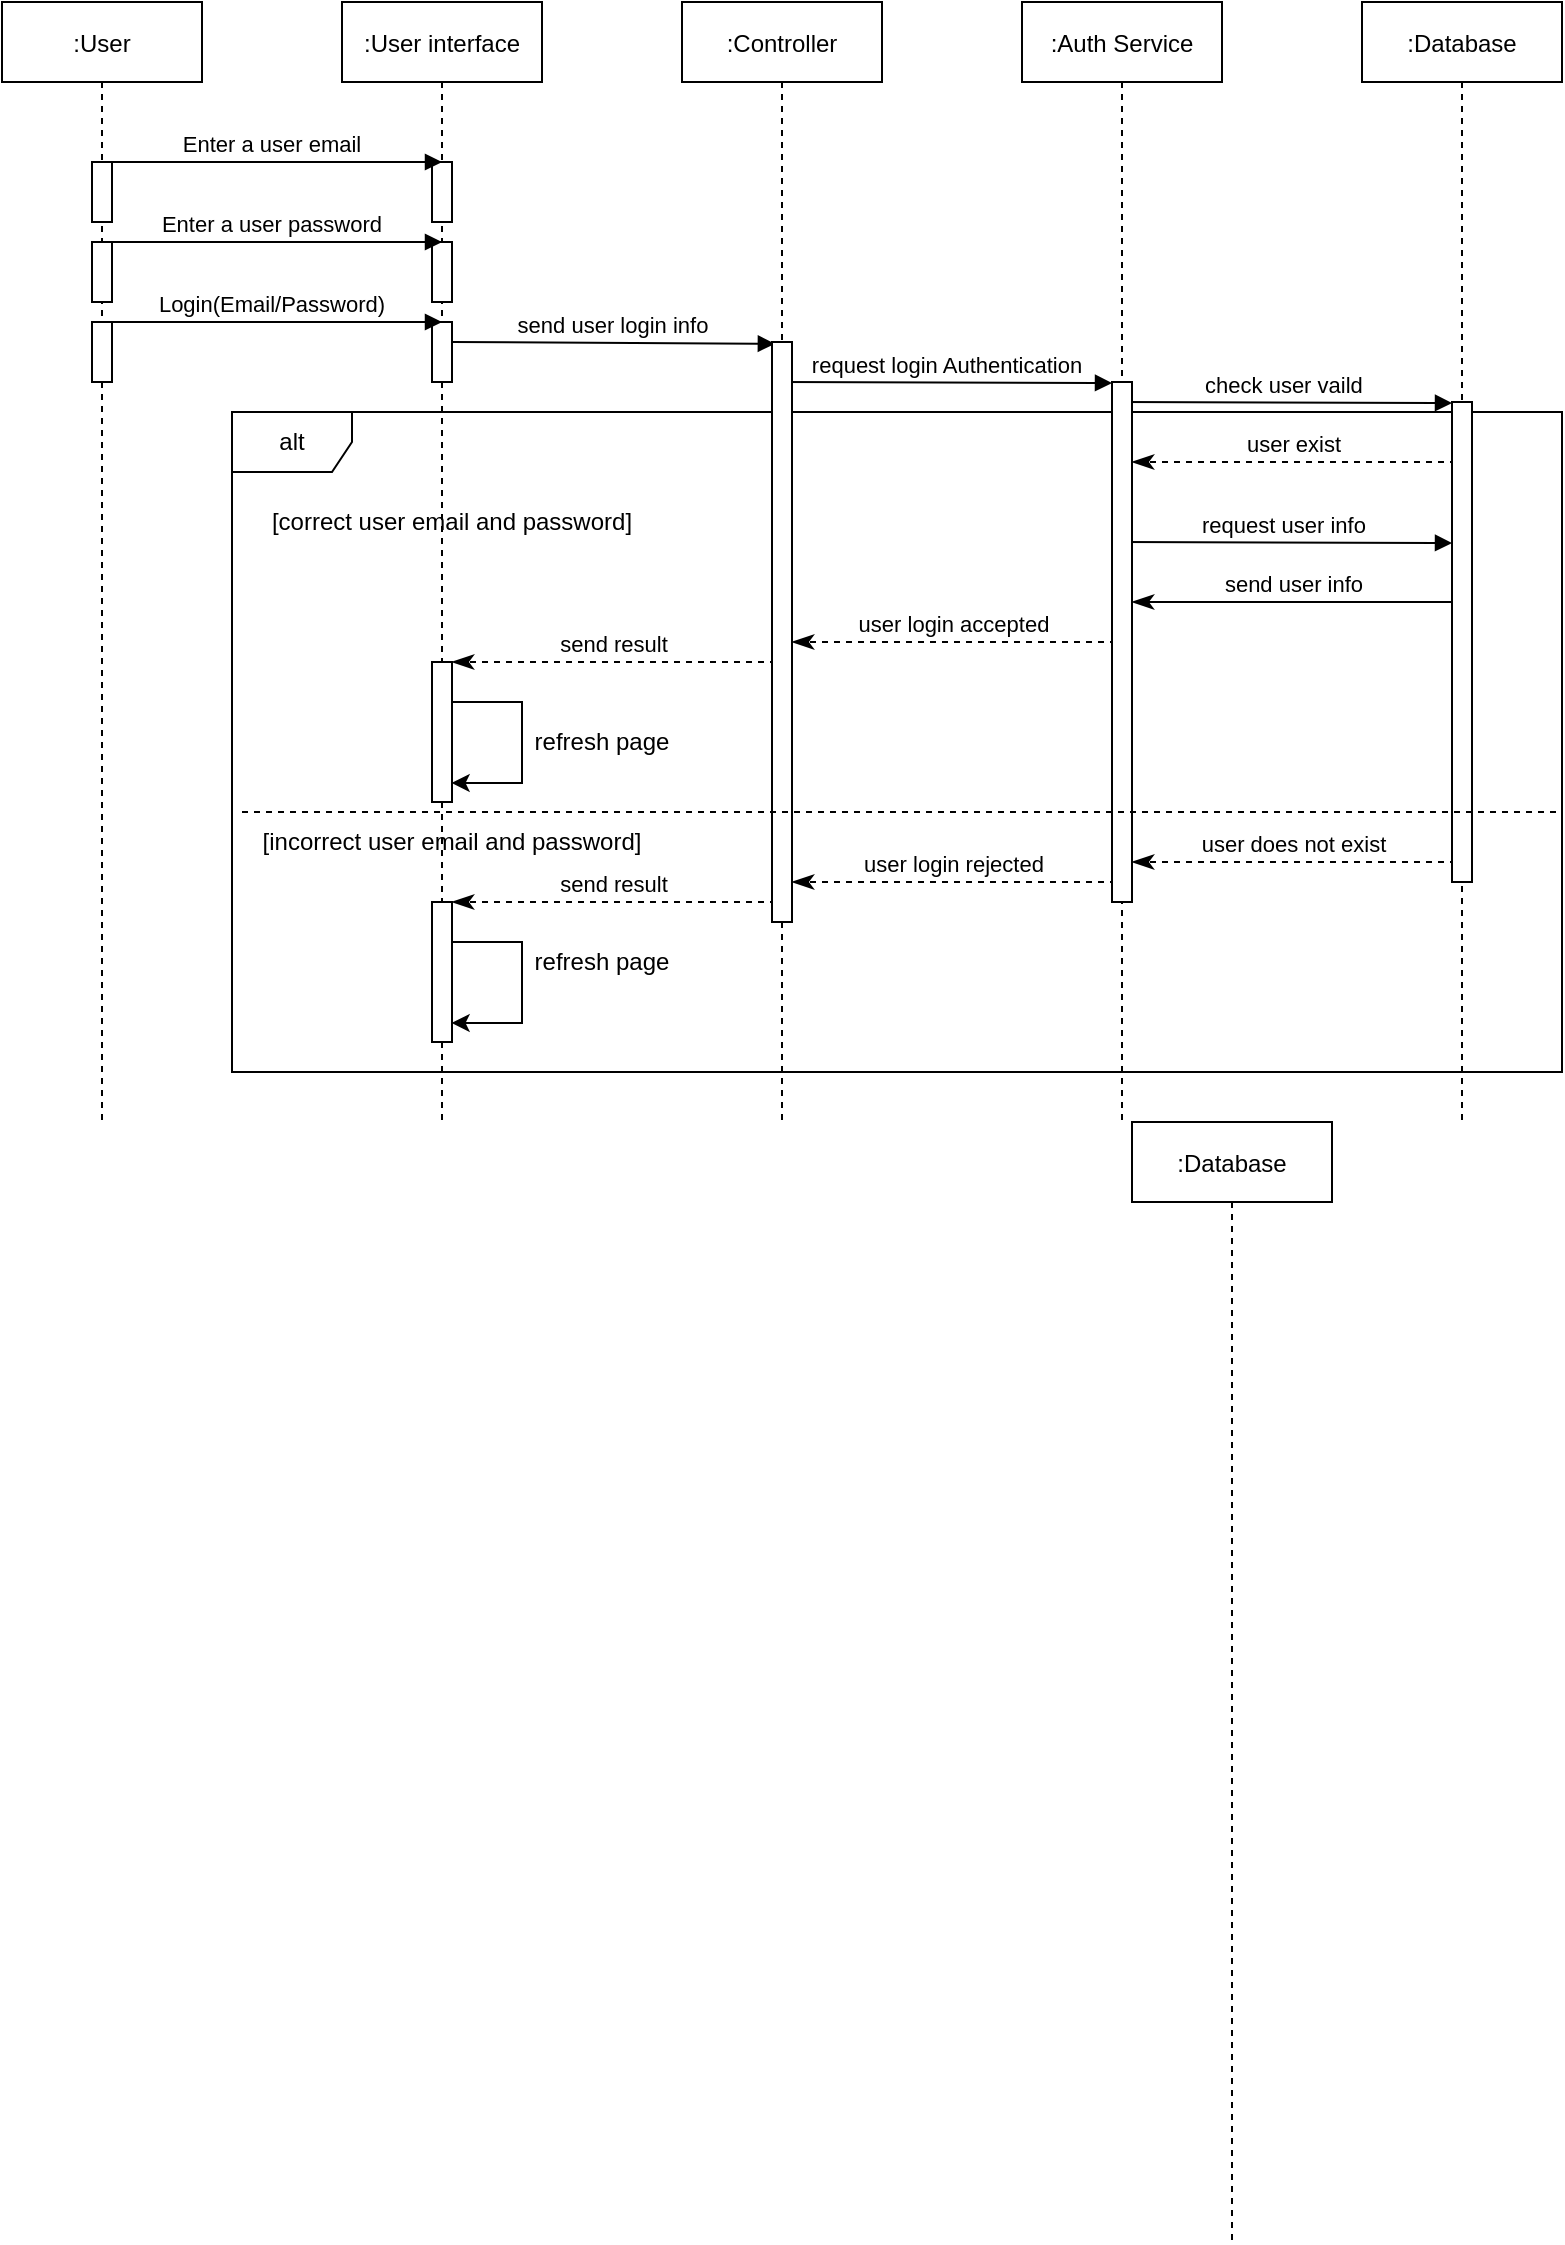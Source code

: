 <mxfile version="14.6.10" type="device" pages="3"><diagram id="kgpKYQtTHZ0yAKxKKP6v" name="Page-1"><mxGraphModel dx="1008" dy="818" grid="1" gridSize="10" guides="1" tooltips="1" connect="1" arrows="1" fold="1" page="1" pageScale="1" pageWidth="850" pageHeight="1100" math="0" shadow="0"><root><mxCell id="0"/><mxCell id="1" parent="0"/><mxCell id="3nuBFxr9cyL0pnOWT2aG-5" value=":User" style="shape=umlLifeline;perimeter=lifelinePerimeter;container=0;collapsible=0;recursiveResize=0;rounded=0;shadow=0;strokeWidth=1;size=40;" parent="1" vertex="1"><mxGeometry x="20" y="40" width="100" height="560" as="geometry"/></mxCell><mxCell id="Itcz42v8uCvprXl1LvHy-31" value=":User interface" style="shape=umlLifeline;perimeter=lifelinePerimeter;container=0;collapsible=0;recursiveResize=0;rounded=0;shadow=0;strokeWidth=1;size=40;" parent="1" vertex="1"><mxGeometry x="190" y="40" width="100" height="560" as="geometry"/></mxCell><mxCell id="Itcz42v8uCvprXl1LvHy-32" value=":Controller" style="shape=umlLifeline;perimeter=lifelinePerimeter;container=0;collapsible=0;recursiveResize=0;rounded=0;shadow=0;strokeWidth=1;size=40;" parent="1" vertex="1"><mxGeometry x="360" y="40" width="100" height="560" as="geometry"/></mxCell><mxCell id="Itcz42v8uCvprXl1LvHy-33" value=":Auth Service" style="shape=umlLifeline;perimeter=lifelinePerimeter;container=0;collapsible=0;recursiveResize=0;rounded=0;shadow=0;strokeWidth=1;size=40;" parent="1" vertex="1"><mxGeometry x="530" y="40" width="100" height="560" as="geometry"/></mxCell><mxCell id="Itcz42v8uCvprXl1LvHy-34" value=":Database" style="shape=umlLifeline;perimeter=lifelinePerimeter;container=0;collapsible=0;recursiveResize=0;rounded=0;shadow=0;strokeWidth=1;size=40;" parent="1" vertex="1"><mxGeometry x="700" y="40" width="100" height="560" as="geometry"/></mxCell><mxCell id="Itcz42v8uCvprXl1LvHy-43" value="" style="points=[];perimeter=orthogonalPerimeter;rounded=0;shadow=0;strokeWidth=1;" parent="1" vertex="1"><mxGeometry x="65" y="120" width="10" height="30" as="geometry"/></mxCell><mxCell id="Itcz42v8uCvprXl1LvHy-44" value="" style="points=[];perimeter=orthogonalPerimeter;rounded=0;shadow=0;strokeWidth=1;" parent="1" vertex="1"><mxGeometry x="235" y="120" width="10" height="30" as="geometry"/></mxCell><mxCell id="Itcz42v8uCvprXl1LvHy-45" value="" style="points=[];perimeter=orthogonalPerimeter;rounded=0;shadow=0;strokeWidth=1;" parent="1" vertex="1"><mxGeometry x="65" y="160" width="10" height="30" as="geometry"/></mxCell><mxCell id="Itcz42v8uCvprXl1LvHy-46" value="" style="points=[];perimeter=orthogonalPerimeter;rounded=0;shadow=0;strokeWidth=1;" parent="1" vertex="1"><mxGeometry x="65" y="200" width="10" height="30" as="geometry"/></mxCell><mxCell id="Itcz42v8uCvprXl1LvHy-47" value="" style="points=[];perimeter=orthogonalPerimeter;rounded=0;shadow=0;strokeWidth=1;" parent="1" vertex="1"><mxGeometry x="235" y="160" width="10" height="30" as="geometry"/></mxCell><mxCell id="Itcz42v8uCvprXl1LvHy-41" value="Enter a user password" style="verticalAlign=bottom;endArrow=block;shadow=0;strokeWidth=1;" parent="1" edge="1"><mxGeometry relative="1" as="geometry"><mxPoint x="70" y="160" as="sourcePoint"/><mxPoint x="240" y="160" as="targetPoint"/></mxGeometry></mxCell><mxCell id="Itcz42v8uCvprXl1LvHy-36" value="Enter a user email" style="verticalAlign=bottom;endArrow=block;shadow=0;strokeWidth=1;" parent="1" edge="1"><mxGeometry relative="1" as="geometry"><mxPoint x="70" y="120" as="sourcePoint"/><mxPoint x="240" y="120" as="targetPoint"/></mxGeometry></mxCell><mxCell id="Itcz42v8uCvprXl1LvHy-48" value="" style="points=[];perimeter=orthogonalPerimeter;rounded=0;shadow=0;strokeWidth=1;" parent="1" vertex="1"><mxGeometry x="235" y="200" width="10" height="30" as="geometry"/></mxCell><mxCell id="Itcz42v8uCvprXl1LvHy-39" value="Login(Email/Password)" style="verticalAlign=bottom;endArrow=block;shadow=0;strokeWidth=1;" parent="1" edge="1"><mxGeometry relative="1" as="geometry"><mxPoint x="70" y="200" as="sourcePoint"/><mxPoint x="240" y="200" as="targetPoint"/></mxGeometry></mxCell><mxCell id="Itcz42v8uCvprXl1LvHy-49" value="request login Authentication" style="verticalAlign=bottom;endArrow=block;shadow=0;strokeWidth=1;" parent="1" edge="1"><mxGeometry relative="1" as="geometry"><mxPoint x="410" y="230" as="sourcePoint"/><mxPoint x="575" y="230.5" as="targetPoint"/></mxGeometry></mxCell><mxCell id="Itcz42v8uCvprXl1LvHy-51" value="check user vaild " style="verticalAlign=bottom;endArrow=block;shadow=0;strokeWidth=1;" parent="1" edge="1"><mxGeometry relative="1" as="geometry"><mxPoint x="580" y="240" as="sourcePoint"/><mxPoint x="745" y="240.5" as="targetPoint"/><Array as="points"/></mxGeometry></mxCell><mxCell id="Itcz42v8uCvprXl1LvHy-37" value="send user login info" style="verticalAlign=bottom;endArrow=block;shadow=0;strokeWidth=1;entryX=0.144;entryY=0.003;entryDx=0;entryDy=0;entryPerimeter=0;" parent="1" target="Itcz42v8uCvprXl1LvHy-52" edge="1"><mxGeometry relative="1" as="geometry"><mxPoint x="245" y="210" as="sourcePoint"/><mxPoint x="400" y="211" as="targetPoint"/></mxGeometry></mxCell><mxCell id="Itcz42v8uCvprXl1LvHy-55" value="alt" style="shape=umlFrame;whiteSpace=wrap;html=1;" parent="1" vertex="1"><mxGeometry x="135" y="245" width="665" height="330" as="geometry"/></mxCell><mxCell id="Itcz42v8uCvprXl1LvHy-56" value="user exist" style="verticalAlign=bottom;endArrow=classicThin;endSize=8;shadow=0;strokeWidth=1;endFill=1;dashed=1;" parent="1" edge="1"><mxGeometry relative="1" as="geometry"><mxPoint x="585" y="270" as="targetPoint"/><mxPoint x="747" y="270" as="sourcePoint"/></mxGeometry></mxCell><mxCell id="Itcz42v8uCvprXl1LvHy-57" value="request user info " style="verticalAlign=bottom;endArrow=block;shadow=0;strokeWidth=1;" parent="1" edge="1"><mxGeometry relative="1" as="geometry"><mxPoint x="580" y="310" as="sourcePoint"/><mxPoint x="745" y="310.5" as="targetPoint"/><Array as="points"/></mxGeometry></mxCell><mxCell id="Itcz42v8uCvprXl1LvHy-58" value="send user info" style="verticalAlign=bottom;endArrow=classicThin;endSize=8;shadow=0;strokeWidth=1;endFill=1;" parent="1" edge="1"><mxGeometry relative="1" as="geometry"><mxPoint x="585" y="340" as="targetPoint"/><mxPoint x="747" y="340" as="sourcePoint"/></mxGeometry></mxCell><mxCell id="Itcz42v8uCvprXl1LvHy-60" value="user login accepted" style="verticalAlign=bottom;endArrow=classicThin;endSize=8;shadow=0;strokeWidth=1;endFill=1;dashed=1;" parent="1" edge="1"><mxGeometry relative="1" as="geometry"><mxPoint x="415" y="360" as="targetPoint"/><mxPoint x="577" y="360" as="sourcePoint"/></mxGeometry></mxCell><mxCell id="Itcz42v8uCvprXl1LvHy-61" value="send result" style="verticalAlign=bottom;endArrow=classicThin;endSize=8;shadow=0;strokeWidth=1;endFill=1;dashed=1;" parent="1" edge="1"><mxGeometry relative="1" as="geometry"><mxPoint x="245" y="370" as="targetPoint"/><mxPoint x="407" y="370" as="sourcePoint"/></mxGeometry></mxCell><mxCell id="Itcz42v8uCvprXl1LvHy-62" value="" style="points=[];perimeter=orthogonalPerimeter;rounded=0;shadow=0;strokeWidth=1;" parent="1" vertex="1"><mxGeometry x="235" y="370" width="10" height="70" as="geometry"/></mxCell><mxCell id="Itcz42v8uCvprXl1LvHy-64" value="" style="endArrow=classic;html=1;rounded=0;edgeStyle=orthogonalEdgeStyle;entryX=0.982;entryY=0.864;entryDx=0;entryDy=0;entryPerimeter=0;" parent="1" target="Itcz42v8uCvprXl1LvHy-62" edge="1"><mxGeometry width="50" height="50" relative="1" as="geometry"><mxPoint x="245" y="400" as="sourcePoint"/><mxPoint x="295" y="350" as="targetPoint"/><Array as="points"><mxPoint x="245" y="390"/><mxPoint x="280" y="390"/><mxPoint x="280" y="431"/></Array></mxGeometry></mxCell><mxCell id="Itcz42v8uCvprXl1LvHy-65" value="refresh page" style="text;html=1;strokeColor=none;fillColor=none;align=center;verticalAlign=middle;whiteSpace=wrap;rounded=0;" parent="1" vertex="1"><mxGeometry x="280" y="390" width="80" height="40" as="geometry"/></mxCell><mxCell id="Itcz42v8uCvprXl1LvHy-66" value="user does not exist" style="verticalAlign=bottom;endArrow=classicThin;endSize=8;shadow=0;strokeWidth=1;endFill=1;dashed=1;" parent="1" edge="1"><mxGeometry relative="1" as="geometry"><mxPoint x="585" y="470" as="targetPoint"/><mxPoint x="747" y="470" as="sourcePoint"/></mxGeometry></mxCell><mxCell id="Itcz42v8uCvprXl1LvHy-54" value="" style="points=[];perimeter=orthogonalPerimeter;rounded=0;shadow=0;strokeWidth=1;" parent="1" vertex="1"><mxGeometry x="745" y="240" width="10" height="240" as="geometry"/></mxCell><mxCell id="Itcz42v8uCvprXl1LvHy-67" value="user login rejected" style="verticalAlign=bottom;endArrow=classicThin;endSize=8;shadow=0;strokeWidth=1;endFill=1;dashed=1;" parent="1" edge="1"><mxGeometry relative="1" as="geometry"><mxPoint x="415" y="480" as="targetPoint"/><mxPoint x="577" y="480" as="sourcePoint"/></mxGeometry></mxCell><mxCell id="Itcz42v8uCvprXl1LvHy-53" value="" style="points=[];perimeter=orthogonalPerimeter;rounded=0;shadow=0;strokeWidth=1;" parent="1" vertex="1"><mxGeometry x="575" y="230" width="10" height="260" as="geometry"/></mxCell><mxCell id="Itcz42v8uCvprXl1LvHy-68" value="" style="points=[];perimeter=orthogonalPerimeter;rounded=0;shadow=0;strokeWidth=1;" parent="1" vertex="1"><mxGeometry x="235" y="490" width="10" height="70" as="geometry"/></mxCell><mxCell id="Itcz42v8uCvprXl1LvHy-69" value="" style="endArrow=classic;html=1;rounded=0;edgeStyle=orthogonalEdgeStyle;entryX=0.982;entryY=0.864;entryDx=0;entryDy=0;entryPerimeter=0;" parent="1" target="Itcz42v8uCvprXl1LvHy-68" edge="1"><mxGeometry width="50" height="50" relative="1" as="geometry"><mxPoint x="245" y="520" as="sourcePoint"/><mxPoint x="295" y="470" as="targetPoint"/><Array as="points"><mxPoint x="245" y="510"/><mxPoint x="280" y="510"/><mxPoint x="280" y="551"/></Array></mxGeometry></mxCell><mxCell id="Itcz42v8uCvprXl1LvHy-70" value="refresh page" style="text;html=1;strokeColor=none;fillColor=none;align=center;verticalAlign=middle;whiteSpace=wrap;rounded=0;" parent="1" vertex="1"><mxGeometry x="280" y="500" width="80" height="40" as="geometry"/></mxCell><mxCell id="Itcz42v8uCvprXl1LvHy-71" value="send result" style="verticalAlign=bottom;endArrow=classicThin;endSize=8;shadow=0;strokeWidth=1;endFill=1;dashed=1;" parent="1" edge="1"><mxGeometry relative="1" as="geometry"><mxPoint x="245" y="490" as="targetPoint"/><mxPoint x="407" y="490" as="sourcePoint"/></mxGeometry></mxCell><mxCell id="Itcz42v8uCvprXl1LvHy-52" value="" style="points=[];perimeter=orthogonalPerimeter;rounded=0;shadow=0;strokeWidth=1;" parent="1" vertex="1"><mxGeometry x="405" y="210" width="10" height="290" as="geometry"/></mxCell><mxCell id="Itcz42v8uCvprXl1LvHy-73" value="" style="line;strokeWidth=1;rotatable=0;dashed=1;labelPosition=right;align=left;verticalAlign=middle;spacingTop=0;spacingLeft=6;points=[];portConstraint=eastwest;" parent="1" vertex="1"><mxGeometry x="140" y="440" width="660" height="10" as="geometry"/></mxCell><mxCell id="Itcz42v8uCvprXl1LvHy-74" value="[correct user email and password]" style="text;html=1;strokeColor=none;fillColor=none;align=center;verticalAlign=middle;whiteSpace=wrap;rounded=0;dashed=1;" parent="1" vertex="1"><mxGeometry x="140" y="290" width="210" height="20" as="geometry"/></mxCell><mxCell id="Itcz42v8uCvprXl1LvHy-75" value="[incorrect user email and password]" style="text;html=1;strokeColor=none;fillColor=none;align=center;verticalAlign=middle;whiteSpace=wrap;rounded=0;dashed=1;" parent="1" vertex="1"><mxGeometry x="140" y="450" width="210" height="20" as="geometry"/></mxCell><mxCell id="Hnv7I8u5Eu2FhkSRjgRp-1" value=":Database" style="shape=umlLifeline;perimeter=lifelinePerimeter;container=0;collapsible=0;recursiveResize=0;rounded=0;shadow=0;strokeWidth=1;size=40;" vertex="1" parent="1"><mxGeometry x="585" y="600" width="100" height="560" as="geometry"/></mxCell></root></mxGraphModel></diagram><diagram id="tSuJs2HYJatroYY8gUTK" name="Page-2"><mxGraphModel dx="1008" dy="818" grid="1" gridSize="10" guides="1" tooltips="1" connect="1" arrows="1" fold="1" page="1" pageScale="1" pageWidth="1169" pageHeight="827" math="0" shadow="0"><root><mxCell id="wAZf-ksZt26xLZJn3dgp-0"/><mxCell id="wAZf-ksZt26xLZJn3dgp-1" parent="wAZf-ksZt26xLZJn3dgp-0"/><mxCell id="C8UJcNnkvQVi2XUB7DKE-0" value="user does not exist" style="verticalAlign=bottom;endArrow=classicThin;endSize=8;shadow=0;strokeWidth=1;endFill=1;dashed=1;" edge="1" parent="wAZf-ksZt26xLZJn3dgp-1"><mxGeometry relative="1" as="geometry"><mxPoint x="595" y="540" as="targetPoint"/><mxPoint x="757" y="540" as="sourcePoint"/></mxGeometry></mxCell><mxCell id="C8UJcNnkvQVi2XUB7DKE-1" value=":User Repository" style="shape=umlLifeline;perimeter=lifelinePerimeter;container=0;collapsible=0;recursiveResize=0;rounded=0;shadow=0;strokeWidth=1;size=40;" vertex="1" parent="wAZf-ksZt26xLZJn3dgp-1"><mxGeometry x="705" y="100" width="100" height="560" as="geometry"/></mxCell><mxCell id="C8UJcNnkvQVi2XUB7DKE-2" value=":User" style="shape=umlLifeline;perimeter=lifelinePerimeter;container=0;collapsible=0;recursiveResize=0;rounded=0;shadow=0;strokeWidth=1;size=40;" vertex="1" parent="wAZf-ksZt26xLZJn3dgp-1"><mxGeometry x="30" y="100" width="100" height="560" as="geometry"/></mxCell><mxCell id="C8UJcNnkvQVi2XUB7DKE-3" value=":User interface" style="shape=umlLifeline;perimeter=lifelinePerimeter;container=0;collapsible=0;recursiveResize=0;rounded=0;shadow=0;strokeWidth=1;size=40;" vertex="1" parent="wAZf-ksZt26xLZJn3dgp-1"><mxGeometry x="200" y="100" width="100" height="560" as="geometry"/></mxCell><mxCell id="C8UJcNnkvQVi2XUB7DKE-4" value=":Controller" style="shape=umlLifeline;perimeter=lifelinePerimeter;container=0;collapsible=0;recursiveResize=0;rounded=0;shadow=0;strokeWidth=1;size=40;" vertex="1" parent="wAZf-ksZt26xLZJn3dgp-1"><mxGeometry x="370" y="100" width="100" height="560" as="geometry"/></mxCell><mxCell id="C8UJcNnkvQVi2XUB7DKE-5" value=":Auth Service" style="shape=umlLifeline;perimeter=lifelinePerimeter;container=0;collapsible=0;recursiveResize=0;rounded=0;shadow=0;strokeWidth=1;size=40;" vertex="1" parent="wAZf-ksZt26xLZJn3dgp-1"><mxGeometry x="540" y="100" width="100" height="560" as="geometry"/></mxCell><mxCell id="C8UJcNnkvQVi2XUB7DKE-6" value=":Database" style="shape=umlLifeline;perimeter=lifelinePerimeter;container=0;collapsible=0;recursiveResize=0;rounded=0;shadow=0;strokeWidth=1;size=40;" vertex="1" parent="wAZf-ksZt26xLZJn3dgp-1"><mxGeometry x="875" y="100" width="100" height="560" as="geometry"/></mxCell><mxCell id="C8UJcNnkvQVi2XUB7DKE-7" value="" style="points=[];perimeter=orthogonalPerimeter;rounded=0;shadow=0;strokeWidth=1;" vertex="1" parent="wAZf-ksZt26xLZJn3dgp-1"><mxGeometry x="75" y="180" width="10" height="30" as="geometry"/></mxCell><mxCell id="C8UJcNnkvQVi2XUB7DKE-8" value="" style="points=[];perimeter=orthogonalPerimeter;rounded=0;shadow=0;strokeWidth=1;" vertex="1" parent="wAZf-ksZt26xLZJn3dgp-1"><mxGeometry x="245" y="180" width="10" height="30" as="geometry"/></mxCell><mxCell id="C8UJcNnkvQVi2XUB7DKE-9" value="" style="points=[];perimeter=orthogonalPerimeter;rounded=0;shadow=0;strokeWidth=1;" vertex="1" parent="wAZf-ksZt26xLZJn3dgp-1"><mxGeometry x="75" y="220" width="10" height="30" as="geometry"/></mxCell><mxCell id="C8UJcNnkvQVi2XUB7DKE-10" value="" style="points=[];perimeter=orthogonalPerimeter;rounded=0;shadow=0;strokeWidth=1;" vertex="1" parent="wAZf-ksZt26xLZJn3dgp-1"><mxGeometry x="75" y="260" width="10" height="30" as="geometry"/></mxCell><mxCell id="C8UJcNnkvQVi2XUB7DKE-11" value="" style="points=[];perimeter=orthogonalPerimeter;rounded=0;shadow=0;strokeWidth=1;" vertex="1" parent="wAZf-ksZt26xLZJn3dgp-1"><mxGeometry x="245" y="220" width="10" height="30" as="geometry"/></mxCell><mxCell id="C8UJcNnkvQVi2XUB7DKE-12" value="Enter a user password" style="verticalAlign=bottom;endArrow=block;shadow=0;strokeWidth=1;" edge="1" parent="wAZf-ksZt26xLZJn3dgp-1"><mxGeometry relative="1" as="geometry"><mxPoint x="80" y="220" as="sourcePoint"/><mxPoint x="250" y="220" as="targetPoint"/></mxGeometry></mxCell><mxCell id="C8UJcNnkvQVi2XUB7DKE-13" value="Enter a user email" style="verticalAlign=bottom;endArrow=block;shadow=0;strokeWidth=1;" edge="1" parent="wAZf-ksZt26xLZJn3dgp-1"><mxGeometry relative="1" as="geometry"><mxPoint x="80" y="180" as="sourcePoint"/><mxPoint x="250" y="180" as="targetPoint"/></mxGeometry></mxCell><mxCell id="C8UJcNnkvQVi2XUB7DKE-14" value="" style="points=[];perimeter=orthogonalPerimeter;rounded=0;shadow=0;strokeWidth=1;" vertex="1" parent="wAZf-ksZt26xLZJn3dgp-1"><mxGeometry x="245" y="260" width="10" height="30" as="geometry"/></mxCell><mxCell id="C8UJcNnkvQVi2XUB7DKE-15" value="Login(Email/Password)" style="verticalAlign=bottom;endArrow=block;shadow=0;strokeWidth=1;" edge="1" parent="wAZf-ksZt26xLZJn3dgp-1"><mxGeometry relative="1" as="geometry"><mxPoint x="80" y="260" as="sourcePoint"/><mxPoint x="250" y="260" as="targetPoint"/></mxGeometry></mxCell><mxCell id="C8UJcNnkvQVi2XUB7DKE-16" value="request login Authentication" style="verticalAlign=bottom;endArrow=block;shadow=0;strokeWidth=1;" edge="1" parent="wAZf-ksZt26xLZJn3dgp-1"><mxGeometry relative="1" as="geometry"><mxPoint x="420" y="290" as="sourcePoint"/><mxPoint x="585" y="290.5" as="targetPoint"/></mxGeometry></mxCell><mxCell id="C8UJcNnkvQVi2XUB7DKE-17" value="find user" style="verticalAlign=bottom;endArrow=block;shadow=0;strokeWidth=1;" edge="1" parent="wAZf-ksZt26xLZJn3dgp-1"><mxGeometry relative="1" as="geometry"><mxPoint x="755" y="330" as="sourcePoint"/><mxPoint x="920" y="330.5" as="targetPoint"/><Array as="points"/></mxGeometry></mxCell><mxCell id="C8UJcNnkvQVi2XUB7DKE-18" value="send user login info" style="verticalAlign=bottom;endArrow=block;shadow=0;strokeWidth=1;entryX=0.144;entryY=0.003;entryDx=0;entryDy=0;entryPerimeter=0;" edge="1" parent="wAZf-ksZt26xLZJn3dgp-1" target="C8UJcNnkvQVi2XUB7DKE-36"><mxGeometry relative="1" as="geometry"><mxPoint x="255" y="270" as="sourcePoint"/><mxPoint x="410" y="271" as="targetPoint"/></mxGeometry></mxCell><mxCell id="C8UJcNnkvQVi2XUB7DKE-19" value="alt" style="shape=umlFrame;whiteSpace=wrap;html=1;" vertex="1" parent="wAZf-ksZt26xLZJn3dgp-1"><mxGeometry x="135" y="300" width="840" height="390" as="geometry"/></mxCell><mxCell id="C8UJcNnkvQVi2XUB7DKE-20" value="send user" style="verticalAlign=bottom;endArrow=classicThin;endSize=8;shadow=0;strokeWidth=1;endFill=1;" edge="1" parent="wAZf-ksZt26xLZJn3dgp-1"><mxGeometry relative="1" as="geometry"><mxPoint x="760" y="359.5" as="targetPoint"/><mxPoint x="922" y="359.5" as="sourcePoint"/></mxGeometry></mxCell><mxCell id="C8UJcNnkvQVi2XUB7DKE-21" value="request user info " style="verticalAlign=bottom;endArrow=block;shadow=0;strokeWidth=1;" edge="1" parent="wAZf-ksZt26xLZJn3dgp-1"><mxGeometry relative="1" as="geometry"><mxPoint x="585" y="320" as="sourcePoint"/><mxPoint x="750" y="320.5" as="targetPoint"/><Array as="points"/></mxGeometry></mxCell><mxCell id="C8UJcNnkvQVi2XUB7DKE-22" value="send user info" style="verticalAlign=bottom;endArrow=classicThin;endSize=8;shadow=0;strokeWidth=1;endFill=1;" edge="1" parent="wAZf-ksZt26xLZJn3dgp-1"><mxGeometry relative="1" as="geometry"><mxPoint x="595" y="379.5" as="targetPoint"/><mxPoint x="757" y="379.5" as="sourcePoint"/></mxGeometry></mxCell><mxCell id="C8UJcNnkvQVi2XUB7DKE-23" value="user login accepted" style="verticalAlign=bottom;endArrow=classicThin;endSize=8;shadow=0;strokeWidth=1;endFill=1;dashed=1;" edge="1" parent="wAZf-ksZt26xLZJn3dgp-1"><mxGeometry relative="1" as="geometry"><mxPoint x="425" y="420" as="targetPoint"/><mxPoint x="587" y="420" as="sourcePoint"/></mxGeometry></mxCell><mxCell id="C8UJcNnkvQVi2XUB7DKE-24" value="send result" style="verticalAlign=bottom;endArrow=classicThin;endSize=8;shadow=0;strokeWidth=1;endFill=1;dashed=1;" edge="1" parent="wAZf-ksZt26xLZJn3dgp-1"><mxGeometry relative="1" as="geometry"><mxPoint x="255" y="430" as="targetPoint"/><mxPoint x="417" y="430" as="sourcePoint"/></mxGeometry></mxCell><mxCell id="C8UJcNnkvQVi2XUB7DKE-25" value="" style="points=[];perimeter=orthogonalPerimeter;rounded=0;shadow=0;strokeWidth=1;" vertex="1" parent="wAZf-ksZt26xLZJn3dgp-1"><mxGeometry x="245" y="430" width="10" height="70" as="geometry"/></mxCell><mxCell id="C8UJcNnkvQVi2XUB7DKE-26" value="" style="endArrow=classic;html=1;rounded=0;edgeStyle=orthogonalEdgeStyle;entryX=0.982;entryY=0.864;entryDx=0;entryDy=0;entryPerimeter=0;" edge="1" parent="wAZf-ksZt26xLZJn3dgp-1" target="C8UJcNnkvQVi2XUB7DKE-25"><mxGeometry width="50" height="50" relative="1" as="geometry"><mxPoint x="255" y="460" as="sourcePoint"/><mxPoint x="305" y="410" as="targetPoint"/><Array as="points"><mxPoint x="255" y="450"/><mxPoint x="290" y="450"/><mxPoint x="290" y="491"/></Array></mxGeometry></mxCell><mxCell id="C8UJcNnkvQVi2XUB7DKE-27" value="refresh page" style="text;html=1;strokeColor=none;fillColor=none;align=center;verticalAlign=middle;whiteSpace=wrap;rounded=0;" vertex="1" parent="wAZf-ksZt26xLZJn3dgp-1"><mxGeometry x="290" y="450" width="80" height="40" as="geometry"/></mxCell><mxCell id="C8UJcNnkvQVi2XUB7DKE-28" value="user does not exist" style="verticalAlign=bottom;endArrow=classicThin;endSize=8;shadow=0;strokeWidth=1;endFill=1;dashed=1;" edge="1" parent="wAZf-ksZt26xLZJn3dgp-1"><mxGeometry relative="1" as="geometry"><mxPoint x="760" y="529.5" as="targetPoint"/><mxPoint x="922" y="529.5" as="sourcePoint"/></mxGeometry></mxCell><mxCell id="C8UJcNnkvQVi2XUB7DKE-29" value="" style="points=[];perimeter=orthogonalPerimeter;rounded=0;shadow=0;strokeWidth=1;" vertex="1" parent="wAZf-ksZt26xLZJn3dgp-1"><mxGeometry x="920" y="330" width="10" height="210" as="geometry"/></mxCell><mxCell id="C8UJcNnkvQVi2XUB7DKE-30" value="user login rejected" style="verticalAlign=bottom;endArrow=classicThin;endSize=8;shadow=0;strokeWidth=1;endFill=1;dashed=1;" edge="1" parent="wAZf-ksZt26xLZJn3dgp-1"><mxGeometry relative="1" as="geometry"><mxPoint x="425" y="550" as="targetPoint"/><mxPoint x="587" y="550" as="sourcePoint"/></mxGeometry></mxCell><mxCell id="C8UJcNnkvQVi2XUB7DKE-31" value="" style="points=[];perimeter=orthogonalPerimeter;rounded=0;shadow=0;strokeWidth=1;" vertex="1" parent="wAZf-ksZt26xLZJn3dgp-1"><mxGeometry x="750" y="320" width="10" height="230" as="geometry"/></mxCell><mxCell id="C8UJcNnkvQVi2XUB7DKE-32" value="" style="points=[];perimeter=orthogonalPerimeter;rounded=0;shadow=0;strokeWidth=1;" vertex="1" parent="wAZf-ksZt26xLZJn3dgp-1"><mxGeometry x="245" y="560" width="10" height="70" as="geometry"/></mxCell><mxCell id="C8UJcNnkvQVi2XUB7DKE-33" value="" style="endArrow=classic;html=1;rounded=0;edgeStyle=orthogonalEdgeStyle;entryX=0.982;entryY=0.864;entryDx=0;entryDy=0;entryPerimeter=0;" edge="1" parent="wAZf-ksZt26xLZJn3dgp-1" target="C8UJcNnkvQVi2XUB7DKE-32"><mxGeometry width="50" height="50" relative="1" as="geometry"><mxPoint x="255" y="590" as="sourcePoint"/><mxPoint x="305" y="540" as="targetPoint"/><Array as="points"><mxPoint x="255" y="580"/><mxPoint x="290" y="580"/><mxPoint x="290" y="621"/></Array></mxGeometry></mxCell><mxCell id="C8UJcNnkvQVi2XUB7DKE-34" value="refresh page" style="text;html=1;strokeColor=none;fillColor=none;align=center;verticalAlign=middle;whiteSpace=wrap;rounded=0;" vertex="1" parent="wAZf-ksZt26xLZJn3dgp-1"><mxGeometry x="290" y="570" width="80" height="40" as="geometry"/></mxCell><mxCell id="C8UJcNnkvQVi2XUB7DKE-35" value="send result" style="verticalAlign=bottom;endArrow=classicThin;endSize=8;shadow=0;strokeWidth=1;endFill=1;dashed=1;" edge="1" parent="wAZf-ksZt26xLZJn3dgp-1"><mxGeometry relative="1" as="geometry"><mxPoint x="255" y="560" as="targetPoint"/><mxPoint x="417" y="560" as="sourcePoint"/></mxGeometry></mxCell><mxCell id="C8UJcNnkvQVi2XUB7DKE-36" value="" style="points=[];perimeter=orthogonalPerimeter;rounded=0;shadow=0;strokeWidth=1;" vertex="1" parent="wAZf-ksZt26xLZJn3dgp-1"><mxGeometry x="415" y="270" width="10" height="290" as="geometry"/></mxCell><mxCell id="C8UJcNnkvQVi2XUB7DKE-37" value="[correct user email and password]" style="text;html=1;strokeColor=none;fillColor=none;align=center;verticalAlign=middle;whiteSpace=wrap;rounded=0;dashed=1;" vertex="1" parent="wAZf-ksZt26xLZJn3dgp-1"><mxGeometry x="130" y="340" width="210" height="20" as="geometry"/></mxCell><mxCell id="C8UJcNnkvQVi2XUB7DKE-38" value="[incorrect user email and password]" style="text;html=1;strokeColor=none;fillColor=none;align=center;verticalAlign=middle;whiteSpace=wrap;rounded=0;dashed=1;" vertex="1" parent="wAZf-ksZt26xLZJn3dgp-1"><mxGeometry x="130" y="510" width="210" height="20" as="geometry"/></mxCell><mxCell id="C8UJcNnkvQVi2XUB7DKE-39" value="" style="points=[];perimeter=orthogonalPerimeter;rounded=0;shadow=0;strokeWidth=1;" vertex="1" parent="wAZf-ksZt26xLZJn3dgp-1"><mxGeometry x="585" y="290" width="10" height="260" as="geometry"/></mxCell><mxCell id="C8UJcNnkvQVi2XUB7DKE-40" value="" style="line;strokeWidth=1;rotatable=0;dashed=1;labelPosition=right;align=left;verticalAlign=middle;spacingTop=0;spacingLeft=6;points=[];portConstraint=eastwest;" vertex="1" parent="wAZf-ksZt26xLZJn3dgp-1"><mxGeometry x="135" y="500" width="840" height="10" as="geometry"/></mxCell><mxCell id="C8UJcNnkvQVi2XUB7DKE-41" value="&lt;h2&gt;&lt;font style=&quot;font-size: 18px&quot;&gt;Core UC2:Login&lt;/font&gt;&lt;/h2&gt;" style="text;html=1;strokeColor=none;fillColor=none;align=center;verticalAlign=middle;whiteSpace=wrap;rounded=0;" vertex="1" parent="wAZf-ksZt26xLZJn3dgp-1"><mxGeometry x="10" y="50" width="170" height="20" as="geometry"/></mxCell></root></mxGraphModel></diagram><diagram id="00p28686OhwuioHqxZ6d" name="Page-3"><mxGraphModel dx="1008" dy="818" grid="1" gridSize="10" guides="1" tooltips="1" connect="1" arrows="1" fold="1" page="1" pageScale="1" pageWidth="1169" pageHeight="827" math="0" shadow="0"><root><mxCell id="sMtqbpSzIsX4AgQHyg8z-0"/><mxCell id="sMtqbpSzIsX4AgQHyg8z-1" parent="sMtqbpSzIsX4AgQHyg8z-0"/><mxCell id="gVPoOO-kSRyinLkQzzeD-1" value=":User Repository" style="shape=umlLifeline;perimeter=lifelinePerimeter;container=0;collapsible=0;recursiveResize=0;rounded=0;shadow=0;strokeWidth=1;size=40;" vertex="1" parent="sMtqbpSzIsX4AgQHyg8z-1"><mxGeometry x="540" y="100" width="100" height="420" as="geometry"/></mxCell><mxCell id="gVPoOO-kSRyinLkQzzeD-2" value=":User" style="shape=umlLifeline;perimeter=lifelinePerimeter;container=0;collapsible=0;recursiveResize=0;rounded=0;shadow=0;strokeWidth=1;size=40;" vertex="1" parent="sMtqbpSzIsX4AgQHyg8z-1"><mxGeometry x="30" y="100" width="100" height="420" as="geometry"/></mxCell><mxCell id="gVPoOO-kSRyinLkQzzeD-3" value=":User interface" style="shape=umlLifeline;perimeter=lifelinePerimeter;container=0;collapsible=0;recursiveResize=0;rounded=0;shadow=0;strokeWidth=1;size=40;" vertex="1" parent="sMtqbpSzIsX4AgQHyg8z-1"><mxGeometry x="200" y="100" width="100" height="420" as="geometry"/></mxCell><mxCell id="gVPoOO-kSRyinLkQzzeD-4" value=":Controller" style="shape=umlLifeline;perimeter=lifelinePerimeter;container=0;collapsible=0;recursiveResize=0;rounded=0;shadow=0;strokeWidth=1;size=40;" vertex="1" parent="sMtqbpSzIsX4AgQHyg8z-1"><mxGeometry x="370" y="100" width="100" height="420" as="geometry"/></mxCell><mxCell id="gVPoOO-kSRyinLkQzzeD-6" value=":Database" style="shape=umlLifeline;perimeter=lifelinePerimeter;container=0;collapsible=0;recursiveResize=0;rounded=0;shadow=0;strokeWidth=1;size=40;" vertex="1" parent="sMtqbpSzIsX4AgQHyg8z-1"><mxGeometry x="710" y="100" width="100" height="420" as="geometry"/></mxCell><mxCell id="gVPoOO-kSRyinLkQzzeD-10" value="" style="points=[];perimeter=orthogonalPerimeter;rounded=0;shadow=0;strokeWidth=1;" vertex="1" parent="sMtqbpSzIsX4AgQHyg8z-1"><mxGeometry x="75" y="260" width="10" height="30" as="geometry"/></mxCell><mxCell id="gVPoOO-kSRyinLkQzzeD-14" value="" style="points=[];perimeter=orthogonalPerimeter;rounded=0;shadow=0;strokeWidth=1;" vertex="1" parent="sMtqbpSzIsX4AgQHyg8z-1"><mxGeometry x="245" y="260" width="10" height="30" as="geometry"/></mxCell><mxCell id="gVPoOO-kSRyinLkQzzeD-15" value="Click Logout" style="verticalAlign=bottom;endArrow=block;shadow=0;strokeWidth=1;" edge="1" parent="sMtqbpSzIsX4AgQHyg8z-1"><mxGeometry relative="1" as="geometry"><mxPoint x="80" y="260" as="sourcePoint"/><mxPoint x="250" y="260" as="targetPoint"/></mxGeometry></mxCell><mxCell id="gVPoOO-kSRyinLkQzzeD-16" value="request logout(user_email:str)" style="verticalAlign=bottom;endArrow=block;shadow=0;strokeWidth=1;" edge="1" parent="sMtqbpSzIsX4AgQHyg8z-1"><mxGeometry relative="1" as="geometry"><mxPoint x="420" y="290" as="sourcePoint"/><mxPoint x="585" y="290.5" as="targetPoint"/></mxGeometry></mxCell><mxCell id="gVPoOO-kSRyinLkQzzeD-18" value="logout()" style="verticalAlign=bottom;endArrow=block;shadow=0;strokeWidth=1;entryX=0.144;entryY=0.003;entryDx=0;entryDy=0;entryPerimeter=0;" edge="1" parent="sMtqbpSzIsX4AgQHyg8z-1" target="gVPoOO-kSRyinLkQzzeD-36"><mxGeometry relative="1" as="geometry"><mxPoint x="255" y="270" as="sourcePoint"/><mxPoint x="410" y="271" as="targetPoint"/></mxGeometry></mxCell><mxCell id="gVPoOO-kSRyinLkQzzeD-21" value="send request" style="verticalAlign=bottom;endArrow=block;shadow=0;strokeWidth=1;entryX=-0.261;entryY=0.004;entryDx=0;entryDy=0;entryPerimeter=0;" edge="1" parent="sMtqbpSzIsX4AgQHyg8z-1" target="gVPoOO-kSRyinLkQzzeD-29"><mxGeometry relative="1" as="geometry"><mxPoint x="585" y="320" as="sourcePoint"/><mxPoint x="750" y="322" as="targetPoint"/><Array as="points"/></mxGeometry></mxCell><mxCell id="gVPoOO-kSRyinLkQzzeD-22" value="" style="verticalAlign=bottom;endArrow=classicThin;endSize=8;shadow=0;strokeWidth=1;endFill=1;dashed=1;" edge="1" parent="sMtqbpSzIsX4AgQHyg8z-1"><mxGeometry relative="1" as="geometry"><mxPoint x="595" y="379.5" as="targetPoint"/><mxPoint x="757" y="379.5" as="sourcePoint"/></mxGeometry></mxCell><mxCell id="gVPoOO-kSRyinLkQzzeD-23" value="logout succes" style="verticalAlign=bottom;endArrow=classicThin;endSize=8;shadow=0;strokeWidth=1;endFill=1;dashed=1;" edge="1" parent="sMtqbpSzIsX4AgQHyg8z-1"><mxGeometry relative="1" as="geometry"><mxPoint x="425" y="420" as="targetPoint"/><mxPoint x="587" y="420" as="sourcePoint"/></mxGeometry></mxCell><mxCell id="gVPoOO-kSRyinLkQzzeD-24" value="send result" style="verticalAlign=bottom;endArrow=classicThin;endSize=8;shadow=0;strokeWidth=1;endFill=1;dashed=1;" edge="1" parent="sMtqbpSzIsX4AgQHyg8z-1"><mxGeometry relative="1" as="geometry"><mxPoint x="255" y="430" as="targetPoint"/><mxPoint x="417" y="430" as="sourcePoint"/></mxGeometry></mxCell><mxCell id="gVPoOO-kSRyinLkQzzeD-25" value="" style="points=[];perimeter=orthogonalPerimeter;rounded=0;shadow=0;strokeWidth=1;" vertex="1" parent="sMtqbpSzIsX4AgQHyg8z-1"><mxGeometry x="245" y="430" width="10" height="70" as="geometry"/></mxCell><mxCell id="gVPoOO-kSRyinLkQzzeD-26" value="" style="endArrow=classic;html=1;rounded=0;edgeStyle=orthogonalEdgeStyle;entryX=0.982;entryY=0.864;entryDx=0;entryDy=0;entryPerimeter=0;" edge="1" parent="sMtqbpSzIsX4AgQHyg8z-1" target="gVPoOO-kSRyinLkQzzeD-25"><mxGeometry width="50" height="50" relative="1" as="geometry"><mxPoint x="255" y="460" as="sourcePoint"/><mxPoint x="305" y="410" as="targetPoint"/><Array as="points"><mxPoint x="255" y="450"/><mxPoint x="290" y="450"/><mxPoint x="290" y="491"/></Array></mxGeometry></mxCell><mxCell id="gVPoOO-kSRyinLkQzzeD-27" value="refresh page" style="text;html=1;strokeColor=none;fillColor=none;align=center;verticalAlign=middle;whiteSpace=wrap;rounded=0;" vertex="1" parent="sMtqbpSzIsX4AgQHyg8z-1"><mxGeometry x="290" y="450" width="80" height="40" as="geometry"/></mxCell><mxCell id="gVPoOO-kSRyinLkQzzeD-29" value="" style="points=[];perimeter=orthogonalPerimeter;rounded=0;shadow=0;strokeWidth=1;" vertex="1" parent="sMtqbpSzIsX4AgQHyg8z-1"><mxGeometry x="755" y="320" width="10" height="70" as="geometry"/></mxCell><mxCell id="gVPoOO-kSRyinLkQzzeD-31" value="" style="points=[];perimeter=orthogonalPerimeter;rounded=0;shadow=0;strokeWidth=1;" vertex="1" parent="sMtqbpSzIsX4AgQHyg8z-1"><mxGeometry x="585" y="290" width="10" height="140" as="geometry"/></mxCell><mxCell id="gVPoOO-kSRyinLkQzzeD-36" value="" style="points=[];perimeter=orthogonalPerimeter;rounded=0;shadow=0;strokeWidth=1;" vertex="1" parent="sMtqbpSzIsX4AgQHyg8z-1"><mxGeometry x="415" y="270" width="10" height="170" as="geometry"/></mxCell><mxCell id="gVPoOO-kSRyinLkQzzeD-41" value="&lt;h2&gt;&lt;font style=&quot;font-size: 18px&quot;&gt;Core UC3:Logout&lt;/font&gt;&lt;/h2&gt;" style="text;html=1;strokeColor=none;fillColor=none;align=center;verticalAlign=middle;whiteSpace=wrap;rounded=0;" vertex="1" parent="sMtqbpSzIsX4AgQHyg8z-1"><mxGeometry x="10" y="50" width="170" height="20" as="geometry"/></mxCell></root></mxGraphModel></diagram></mxfile>